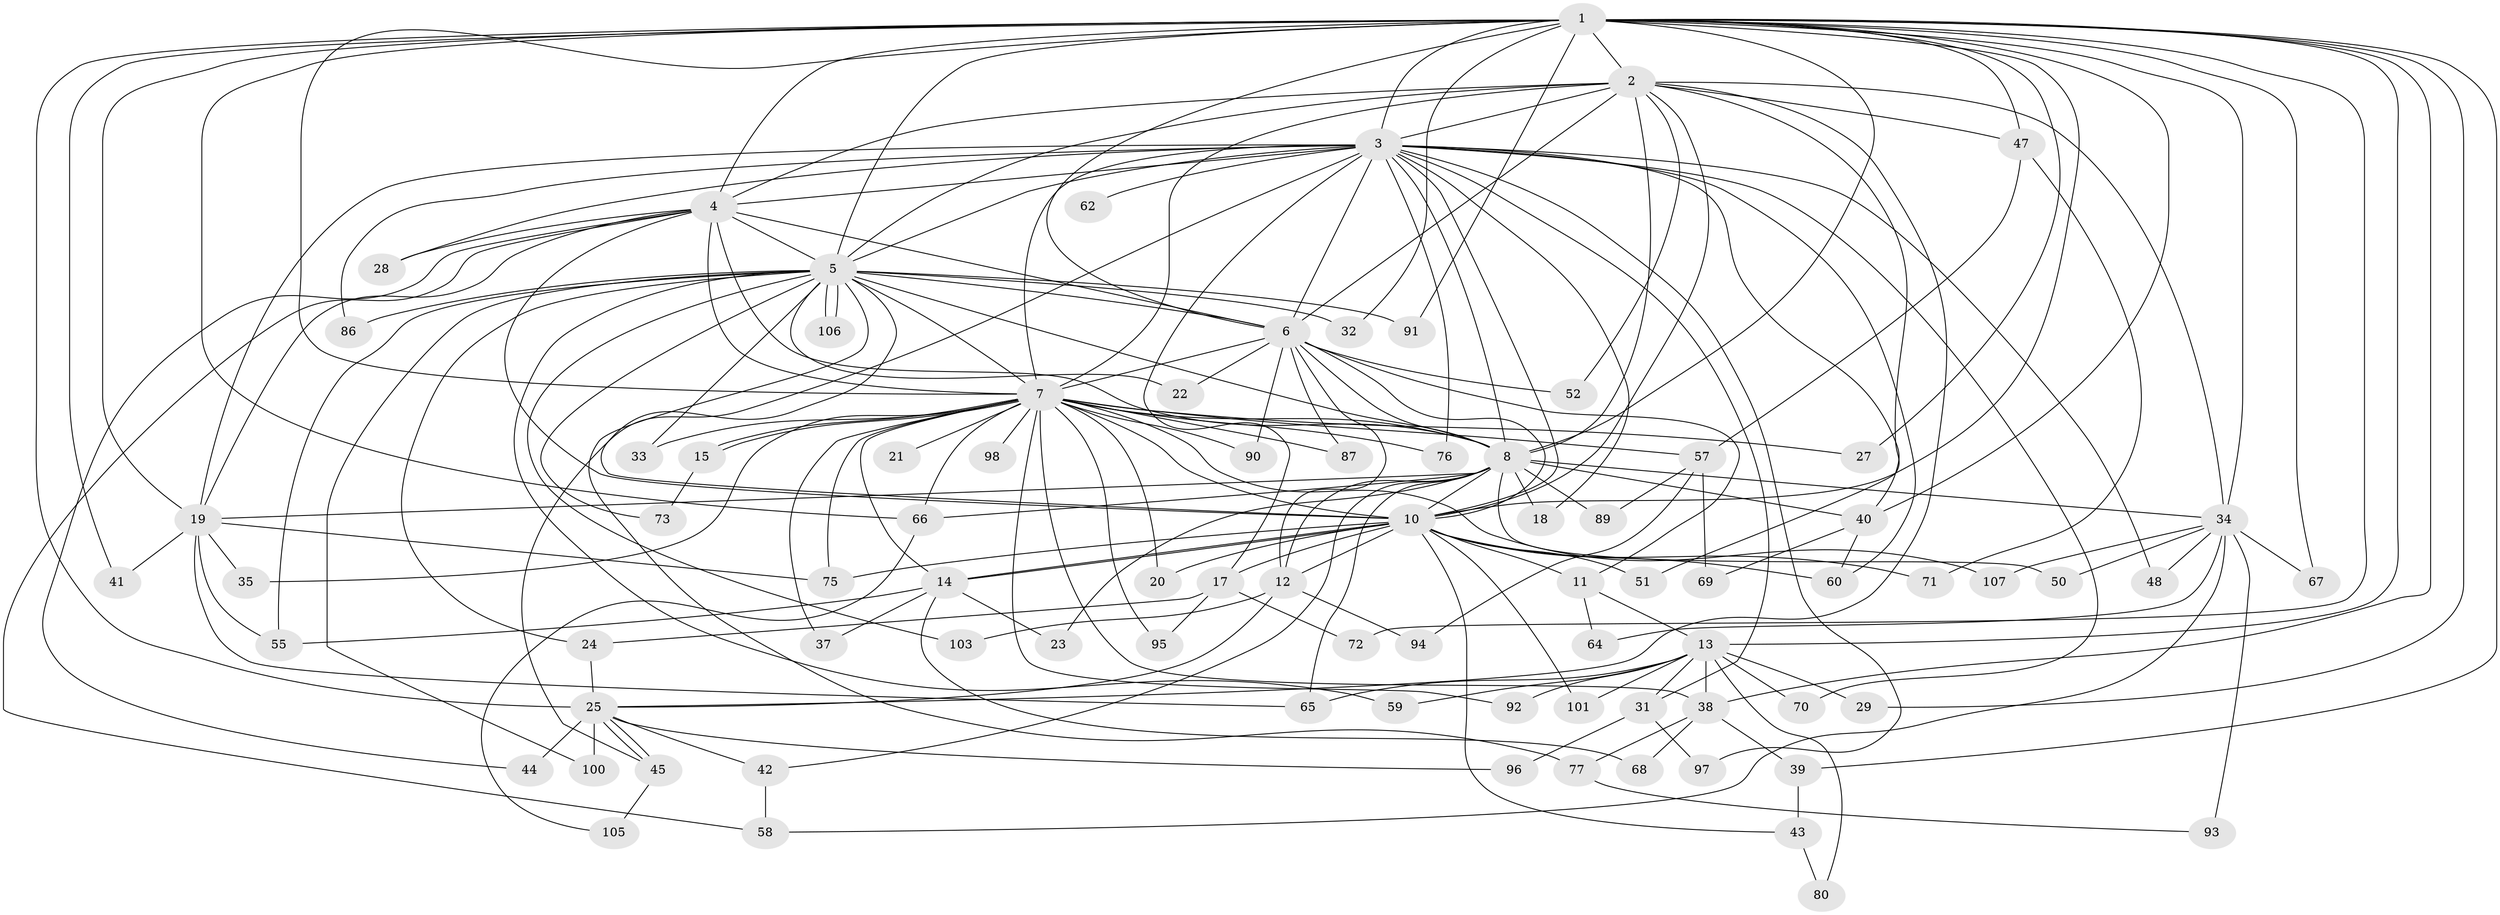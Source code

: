 // Generated by graph-tools (version 1.1) at 2025/51/02/27/25 19:51:41]
// undirected, 83 vertices, 197 edges
graph export_dot {
graph [start="1"]
  node [color=gray90,style=filled];
  1 [super="+30"];
  2 [super="+61"];
  3 [super="+16"];
  4 [super="+99"];
  5 [super="+88"];
  6 [super="+54"];
  7 [super="+9"];
  8 [super="+49"];
  10 [super="+56"];
  11;
  12 [super="+36"];
  13 [super="+74"];
  14 [super="+82"];
  15;
  17;
  18;
  19 [super="+26"];
  20;
  21;
  22;
  23;
  24 [super="+102"];
  25 [super="+46"];
  27;
  28;
  29;
  31;
  32;
  33;
  34 [super="+79"];
  35;
  37;
  38 [super="+78"];
  39;
  40 [super="+53"];
  41;
  42;
  43;
  44;
  45 [super="+83"];
  47 [super="+63"];
  48;
  50;
  51;
  52;
  55 [super="+104"];
  57;
  58;
  59;
  60 [super="+81"];
  62;
  64;
  65;
  66 [super="+85"];
  67;
  68;
  69;
  70;
  71;
  72;
  73;
  75 [super="+84"];
  76;
  77;
  80;
  86;
  87;
  89;
  90;
  91;
  92;
  93;
  94;
  95;
  96;
  97;
  98;
  100;
  101;
  103;
  105;
  106;
  107;
  1 -- 2;
  1 -- 3;
  1 -- 4;
  1 -- 5;
  1 -- 6;
  1 -- 7 [weight=3];
  1 -- 8;
  1 -- 10;
  1 -- 13;
  1 -- 27;
  1 -- 29;
  1 -- 32;
  1 -- 34;
  1 -- 39;
  1 -- 40;
  1 -- 41;
  1 -- 47;
  1 -- 66;
  1 -- 67;
  1 -- 72;
  1 -- 19;
  1 -- 91;
  1 -- 38;
  1 -- 25;
  2 -- 3;
  2 -- 4;
  2 -- 5;
  2 -- 6;
  2 -- 7 [weight=2];
  2 -- 8;
  2 -- 10;
  2 -- 25;
  2 -- 47;
  2 -- 51;
  2 -- 52;
  2 -- 34;
  3 -- 4;
  3 -- 5;
  3 -- 6;
  3 -- 7 [weight=2];
  3 -- 8;
  3 -- 10 [weight=2];
  3 -- 18;
  3 -- 19;
  3 -- 28;
  3 -- 40;
  3 -- 48;
  3 -- 60;
  3 -- 62 [weight=2];
  3 -- 70;
  3 -- 76;
  3 -- 86;
  3 -- 97;
  3 -- 17;
  3 -- 31;
  3 -- 45;
  4 -- 5;
  4 -- 6;
  4 -- 7 [weight=2];
  4 -- 8;
  4 -- 10;
  4 -- 28;
  4 -- 44;
  4 -- 58;
  4 -- 19;
  5 -- 6 [weight=2];
  5 -- 7 [weight=2];
  5 -- 8;
  5 -- 10;
  5 -- 22;
  5 -- 24;
  5 -- 32;
  5 -- 33;
  5 -- 55;
  5 -- 59;
  5 -- 73;
  5 -- 77;
  5 -- 86;
  5 -- 91;
  5 -- 100;
  5 -- 103;
  5 -- 106;
  5 -- 106;
  6 -- 7 [weight=2];
  6 -- 8 [weight=2];
  6 -- 10;
  6 -- 11;
  6 -- 22;
  6 -- 52;
  6 -- 87;
  6 -- 90;
  6 -- 12;
  7 -- 8 [weight=2];
  7 -- 10 [weight=2];
  7 -- 15;
  7 -- 15;
  7 -- 20;
  7 -- 21 [weight=2];
  7 -- 27;
  7 -- 35;
  7 -- 37;
  7 -- 38;
  7 -- 87;
  7 -- 92;
  7 -- 95;
  7 -- 107;
  7 -- 14;
  7 -- 33;
  7 -- 98;
  7 -- 76;
  7 -- 57;
  7 -- 90;
  7 -- 66;
  7 -- 75;
  8 -- 10;
  8 -- 12;
  8 -- 18;
  8 -- 19;
  8 -- 23;
  8 -- 34;
  8 -- 42;
  8 -- 50;
  8 -- 65;
  8 -- 66;
  8 -- 89;
  8 -- 40;
  10 -- 11;
  10 -- 12;
  10 -- 14 [weight=2];
  10 -- 14;
  10 -- 17;
  10 -- 20;
  10 -- 43;
  10 -- 51;
  10 -- 60;
  10 -- 75;
  10 -- 101;
  10 -- 71;
  11 -- 13;
  11 -- 64;
  12 -- 25;
  12 -- 94;
  12 -- 103;
  13 -- 29;
  13 -- 31;
  13 -- 59;
  13 -- 70;
  13 -- 80;
  13 -- 92;
  13 -- 101;
  13 -- 65;
  13 -- 38;
  14 -- 23;
  14 -- 37;
  14 -- 55;
  14 -- 68;
  15 -- 73;
  17 -- 24;
  17 -- 72;
  17 -- 95;
  19 -- 75;
  19 -- 65;
  19 -- 35;
  19 -- 41;
  19 -- 55;
  24 -- 25;
  25 -- 42;
  25 -- 44;
  25 -- 45;
  25 -- 45;
  25 -- 100;
  25 -- 96;
  31 -- 96;
  31 -- 97;
  34 -- 48;
  34 -- 50;
  34 -- 64;
  34 -- 67;
  34 -- 93;
  34 -- 107;
  34 -- 58;
  38 -- 39;
  38 -- 68;
  38 -- 77;
  39 -- 43;
  40 -- 60;
  40 -- 69;
  42 -- 58;
  43 -- 80;
  45 -- 105;
  47 -- 71;
  47 -- 57;
  57 -- 69;
  57 -- 89;
  57 -- 94;
  66 -- 105;
  77 -- 93;
}
